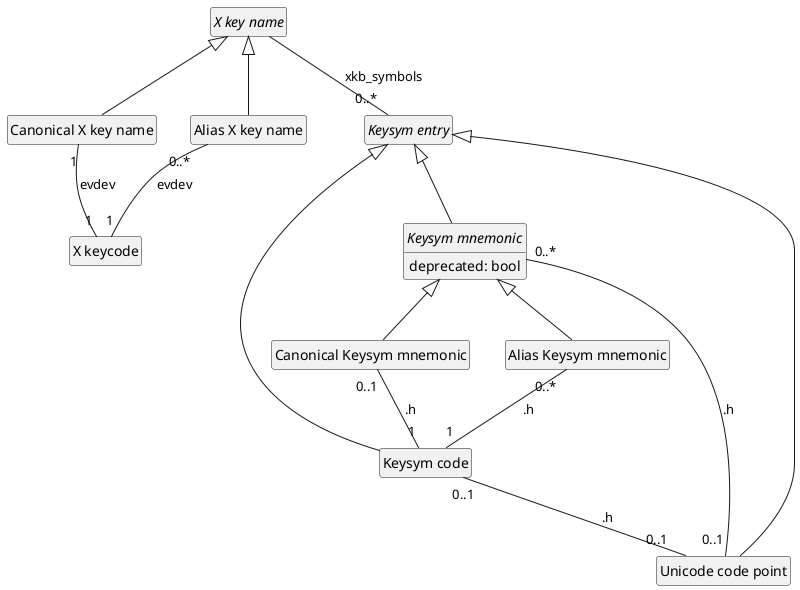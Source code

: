 @startuml X mappings
hide empty members
hide circle
abstract class  "X key name"
"X key name" <|-- "Alias X key name"
"X key name" <|-- "Canonical X key name"
"Alias X key name" "0..*" -- "1" "X keycode" : evdev 
"Canonical X key name" "1" -- "1" "X keycode" : evdev 

abstract class "Keysym entry"
"X key name" -- "0..*" "Keysym entry" : xkb_symbols

abstract class "Keysym mnemonic" {
  deprecated: bool
}
"Keysym entry" <|-- "Keysym mnemonic"
"Keysym entry" <|-- "Unicode code point"
"Keysym entry" <|-- "Keysym code"
"Keysym mnemonic" <|-- "Canonical Keysym mnemonic"
"Keysym mnemonic" <|-- "Alias Keysym mnemonic"
"Keysym mnemonic" "0..*" -- "0..1" "Unicode code point" : .h
"Canonical Keysym mnemonic" "0..1" -- "1" "Keysym code" : .h
"Alias Keysym mnemonic" "0..*" -- "1" "Keysym code" : .h
"Keysym code" "0..1" -- "0..1" "Unicode code point" : .h
@enduml